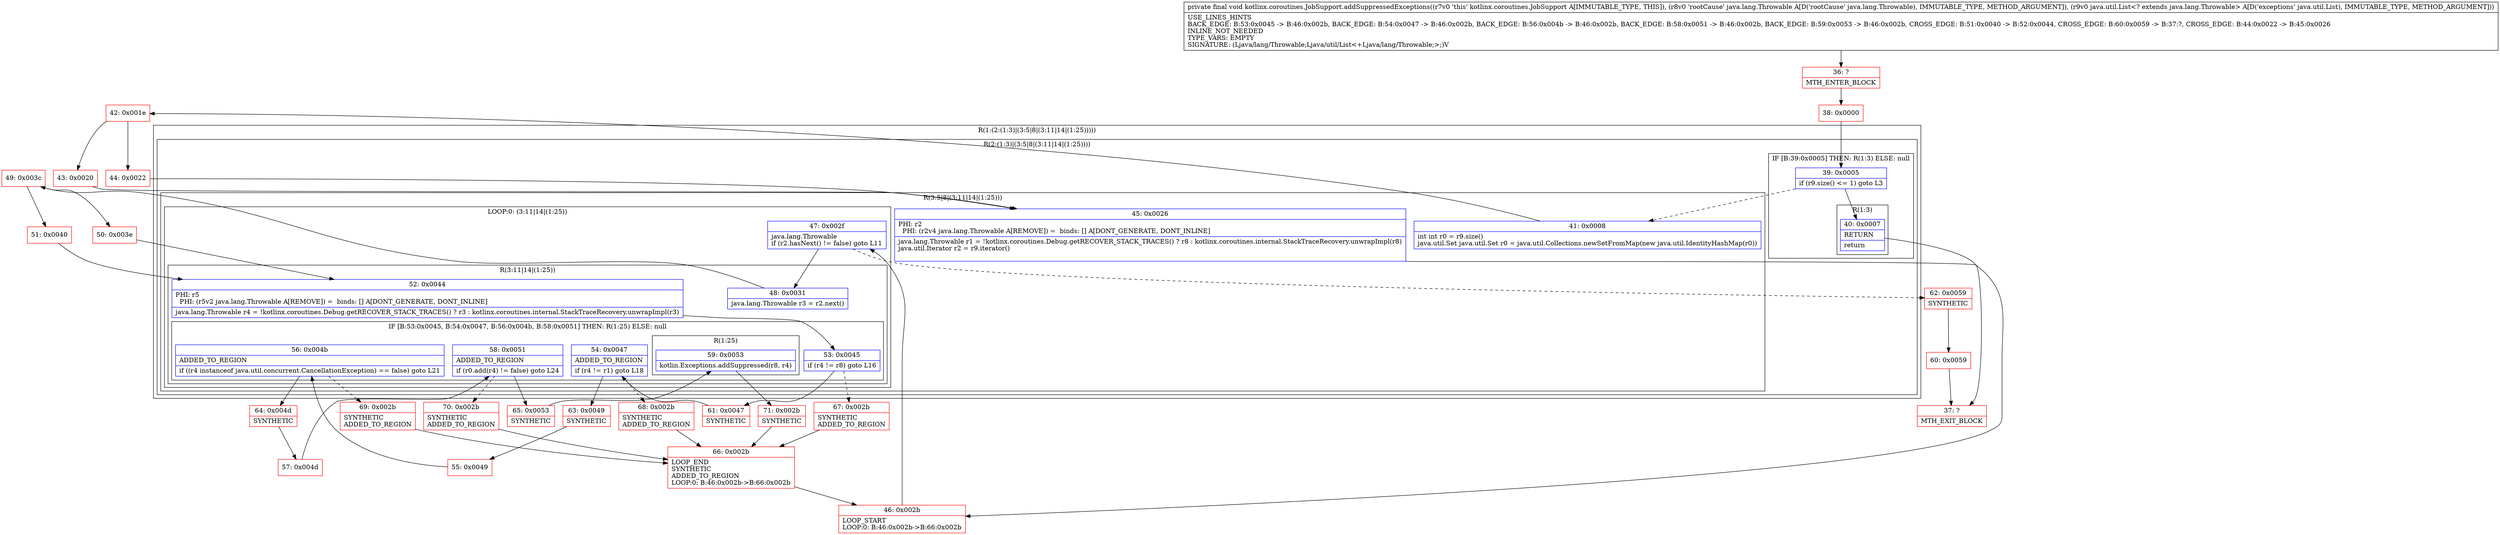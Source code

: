 digraph "CFG forkotlinx.coroutines.JobSupport.addSuppressedExceptions(Ljava\/lang\/Throwable;Ljava\/util\/List;)V" {
subgraph cluster_Region_1650834316 {
label = "R(1:(2:(1:3)|(3:5|8|(3:11|14|(1:25)))))";
node [shape=record,color=blue];
subgraph cluster_Region_1979923991 {
label = "R(2:(1:3)|(3:5|8|(3:11|14|(1:25))))";
node [shape=record,color=blue];
subgraph cluster_IfRegion_267959843 {
label = "IF [B:39:0x0005] THEN: R(1:3) ELSE: null";
node [shape=record,color=blue];
Node_39 [shape=record,label="{39\:\ 0x0005|if (r9.size() \<= 1) goto L3\l}"];
subgraph cluster_Region_972285432 {
label = "R(1:3)";
node [shape=record,color=blue];
Node_40 [shape=record,label="{40\:\ 0x0007|RETURN\l|return\l}"];
}
}
subgraph cluster_Region_85212947 {
label = "R(3:5|8|(3:11|14|(1:25)))";
node [shape=record,color=blue];
Node_41 [shape=record,label="{41\:\ 0x0008|int int r0 = r9.size()\ljava.util.Set java.util.Set r0 = java.util.Collections.newSetFromMap(new java.util.IdentityHashMap(r0))\l}"];
Node_45 [shape=record,label="{45\:\ 0x0026|PHI: r2 \l  PHI: (r2v4 java.lang.Throwable A[REMOVE]) =  binds: [] A[DONT_GENERATE, DONT_INLINE]\l|java.lang.Throwable r1 = !kotlinx.coroutines.Debug.getRECOVER_STACK_TRACES() ? r8 : kotlinx.coroutines.internal.StackTraceRecovery.unwrapImpl(r8)\ljava.util.Iterator r2 = r9.iterator()\l\l}"];
subgraph cluster_LoopRegion_1980072081 {
label = "LOOP:0: (3:11|14|(1:25))";
node [shape=record,color=blue];
Node_47 [shape=record,label="{47\:\ 0x002f|java.lang.Throwable \lif (r2.hasNext() != false) goto L11\l}"];
subgraph cluster_Region_1545706578 {
label = "R(3:11|14|(1:25))";
node [shape=record,color=blue];
Node_48 [shape=record,label="{48\:\ 0x0031|java.lang.Throwable r3 = r2.next()\l}"];
Node_52 [shape=record,label="{52\:\ 0x0044|PHI: r5 \l  PHI: (r5v2 java.lang.Throwable A[REMOVE]) =  binds: [] A[DONT_GENERATE, DONT_INLINE]\l|java.lang.Throwable r4 = !kotlinx.coroutines.Debug.getRECOVER_STACK_TRACES() ? r3 : kotlinx.coroutines.internal.StackTraceRecovery.unwrapImpl(r3)\l}"];
subgraph cluster_IfRegion_1468814584 {
label = "IF [B:53:0x0045, B:54:0x0047, B:56:0x004b, B:58:0x0051] THEN: R(1:25) ELSE: null";
node [shape=record,color=blue];
Node_53 [shape=record,label="{53\:\ 0x0045|if (r4 != r8) goto L16\l}"];
Node_54 [shape=record,label="{54\:\ 0x0047|ADDED_TO_REGION\l|if (r4 != r1) goto L18\l}"];
Node_56 [shape=record,label="{56\:\ 0x004b|ADDED_TO_REGION\l|if ((r4 instanceof java.util.concurrent.CancellationException) == false) goto L21\l}"];
Node_58 [shape=record,label="{58\:\ 0x0051|ADDED_TO_REGION\l|if (r0.add(r4) != false) goto L24\l}"];
subgraph cluster_Region_1423875111 {
label = "R(1:25)";
node [shape=record,color=blue];
Node_59 [shape=record,label="{59\:\ 0x0053|kotlin.Exceptions.addSuppressed(r8, r4)\l}"];
}
}
}
}
}
}
}
Node_36 [shape=record,color=red,label="{36\:\ ?|MTH_ENTER_BLOCK\l}"];
Node_38 [shape=record,color=red,label="{38\:\ 0x0000}"];
Node_37 [shape=record,color=red,label="{37\:\ ?|MTH_EXIT_BLOCK\l}"];
Node_42 [shape=record,color=red,label="{42\:\ 0x001e}"];
Node_43 [shape=record,color=red,label="{43\:\ 0x0020}"];
Node_46 [shape=record,color=red,label="{46\:\ 0x002b|LOOP_START\lLOOP:0: B:46:0x002b\-\>B:66:0x002b\l}"];
Node_49 [shape=record,color=red,label="{49\:\ 0x003c}"];
Node_50 [shape=record,color=red,label="{50\:\ 0x003e}"];
Node_61 [shape=record,color=red,label="{61\:\ 0x0047|SYNTHETIC\l}"];
Node_63 [shape=record,color=red,label="{63\:\ 0x0049|SYNTHETIC\l}"];
Node_55 [shape=record,color=red,label="{55\:\ 0x0049}"];
Node_64 [shape=record,color=red,label="{64\:\ 0x004d|SYNTHETIC\l}"];
Node_57 [shape=record,color=red,label="{57\:\ 0x004d}"];
Node_65 [shape=record,color=red,label="{65\:\ 0x0053|SYNTHETIC\l}"];
Node_71 [shape=record,color=red,label="{71\:\ 0x002b|SYNTHETIC\l}"];
Node_66 [shape=record,color=red,label="{66\:\ 0x002b|LOOP_END\lSYNTHETIC\lADDED_TO_REGION\lLOOP:0: B:46:0x002b\-\>B:66:0x002b\l}"];
Node_70 [shape=record,color=red,label="{70\:\ 0x002b|SYNTHETIC\lADDED_TO_REGION\l}"];
Node_69 [shape=record,color=red,label="{69\:\ 0x002b|SYNTHETIC\lADDED_TO_REGION\l}"];
Node_68 [shape=record,color=red,label="{68\:\ 0x002b|SYNTHETIC\lADDED_TO_REGION\l}"];
Node_67 [shape=record,color=red,label="{67\:\ 0x002b|SYNTHETIC\lADDED_TO_REGION\l}"];
Node_51 [shape=record,color=red,label="{51\:\ 0x0040}"];
Node_62 [shape=record,color=red,label="{62\:\ 0x0059|SYNTHETIC\l}"];
Node_60 [shape=record,color=red,label="{60\:\ 0x0059}"];
Node_44 [shape=record,color=red,label="{44\:\ 0x0022}"];
MethodNode[shape=record,label="{private final void kotlinx.coroutines.JobSupport.addSuppressedExceptions((r7v0 'this' kotlinx.coroutines.JobSupport A[IMMUTABLE_TYPE, THIS]), (r8v0 'rootCause' java.lang.Throwable A[D('rootCause' java.lang.Throwable), IMMUTABLE_TYPE, METHOD_ARGUMENT]), (r9v0 java.util.List\<? extends java.lang.Throwable\> A[D('exceptions' java.util.List), IMMUTABLE_TYPE, METHOD_ARGUMENT]))  | USE_LINES_HINTS\lBACK_EDGE: B:53:0x0045 \-\> B:46:0x002b, BACK_EDGE: B:54:0x0047 \-\> B:46:0x002b, BACK_EDGE: B:56:0x004b \-\> B:46:0x002b, BACK_EDGE: B:58:0x0051 \-\> B:46:0x002b, BACK_EDGE: B:59:0x0053 \-\> B:46:0x002b, CROSS_EDGE: B:51:0x0040 \-\> B:52:0x0044, CROSS_EDGE: B:60:0x0059 \-\> B:37:?, CROSS_EDGE: B:44:0x0022 \-\> B:45:0x0026\lINLINE_NOT_NEEDED\lTYPE_VARS: EMPTY\lSIGNATURE: (Ljava\/lang\/Throwable;Ljava\/util\/List\<+Ljava\/lang\/Throwable;\>;)V\l}"];
MethodNode -> Node_36;Node_39 -> Node_40;
Node_39 -> Node_41[style=dashed];
Node_40 -> Node_37;
Node_41 -> Node_42;
Node_45 -> Node_46;
Node_47 -> Node_48;
Node_47 -> Node_62[style=dashed];
Node_48 -> Node_49;
Node_52 -> Node_53;
Node_53 -> Node_61;
Node_53 -> Node_67[style=dashed];
Node_54 -> Node_63;
Node_54 -> Node_68[style=dashed];
Node_56 -> Node_64;
Node_56 -> Node_69[style=dashed];
Node_58 -> Node_65;
Node_58 -> Node_70[style=dashed];
Node_59 -> Node_71;
Node_36 -> Node_38;
Node_38 -> Node_39;
Node_42 -> Node_43;
Node_42 -> Node_44;
Node_43 -> Node_45;
Node_46 -> Node_47;
Node_49 -> Node_50;
Node_49 -> Node_51;
Node_50 -> Node_52;
Node_61 -> Node_54;
Node_63 -> Node_55;
Node_55 -> Node_56;
Node_64 -> Node_57;
Node_57 -> Node_58;
Node_65 -> Node_59;
Node_71 -> Node_66;
Node_66 -> Node_46;
Node_70 -> Node_66;
Node_69 -> Node_66;
Node_68 -> Node_66;
Node_67 -> Node_66;
Node_51 -> Node_52;
Node_62 -> Node_60;
Node_60 -> Node_37;
Node_44 -> Node_45;
}

